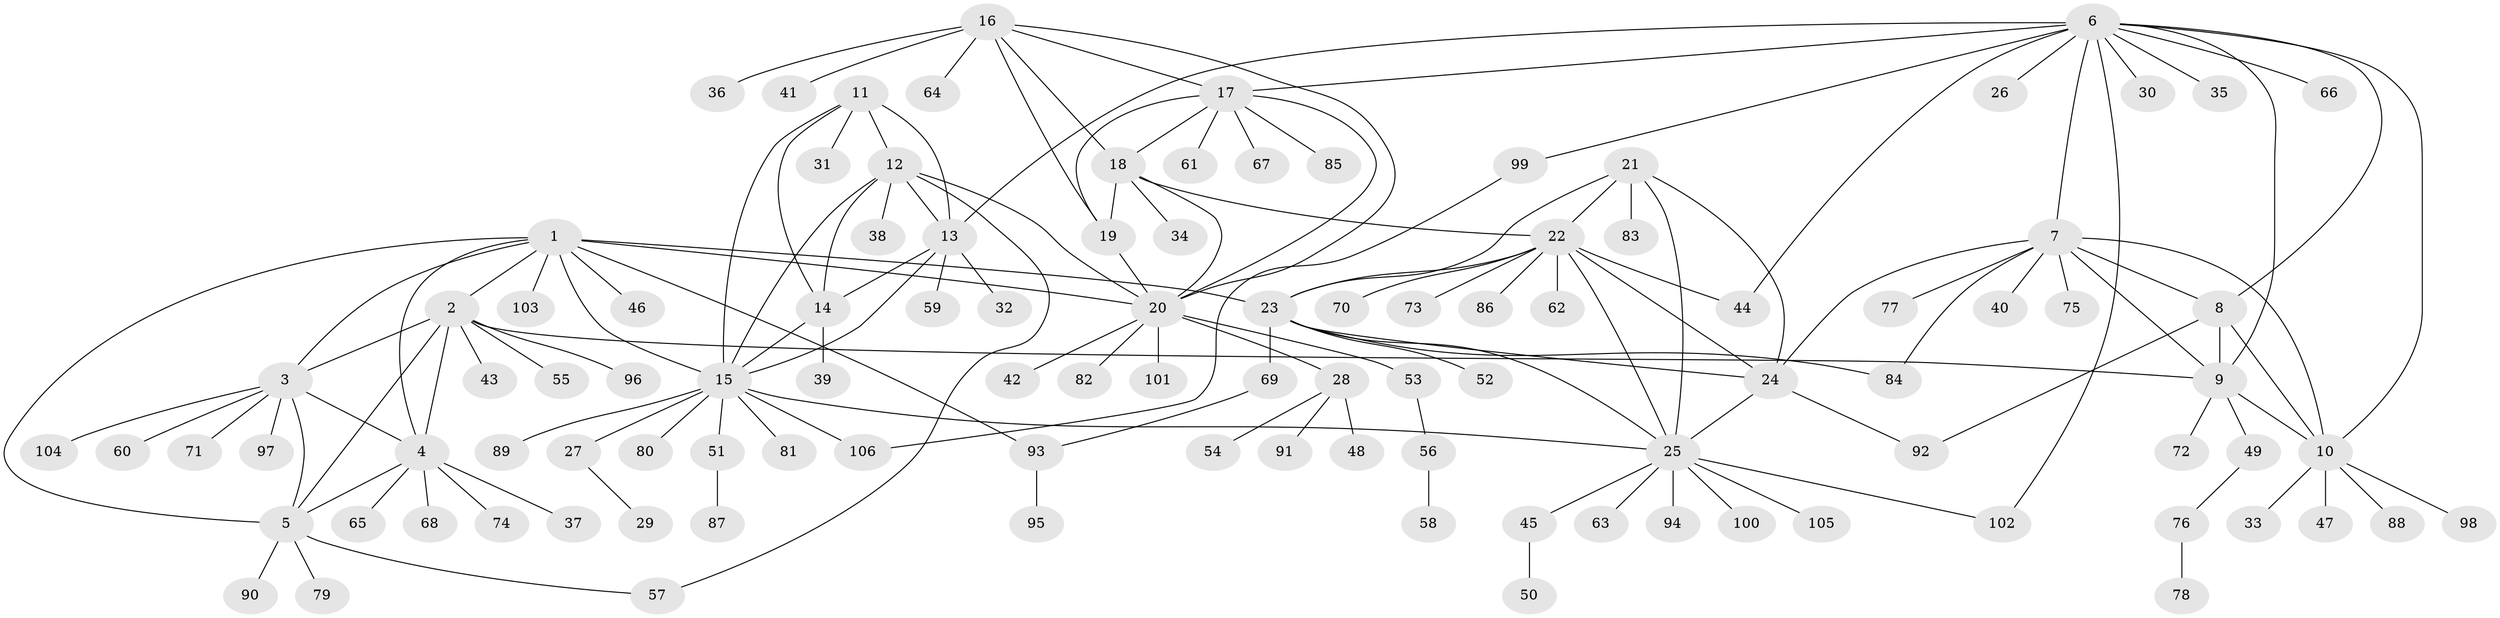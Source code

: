 // coarse degree distribution, {5: 0.023809523809523808, 3: 0.047619047619047616, 4: 0.023809523809523808, 1: 0.7380952380952381, 7: 0.047619047619047616, 11: 0.047619047619047616, 2: 0.023809523809523808, 8: 0.047619047619047616}
// Generated by graph-tools (version 1.1) at 2025/58/03/04/25 21:58:09]
// undirected, 106 vertices, 148 edges
graph export_dot {
graph [start="1"]
  node [color=gray90,style=filled];
  1;
  2;
  3;
  4;
  5;
  6;
  7;
  8;
  9;
  10;
  11;
  12;
  13;
  14;
  15;
  16;
  17;
  18;
  19;
  20;
  21;
  22;
  23;
  24;
  25;
  26;
  27;
  28;
  29;
  30;
  31;
  32;
  33;
  34;
  35;
  36;
  37;
  38;
  39;
  40;
  41;
  42;
  43;
  44;
  45;
  46;
  47;
  48;
  49;
  50;
  51;
  52;
  53;
  54;
  55;
  56;
  57;
  58;
  59;
  60;
  61;
  62;
  63;
  64;
  65;
  66;
  67;
  68;
  69;
  70;
  71;
  72;
  73;
  74;
  75;
  76;
  77;
  78;
  79;
  80;
  81;
  82;
  83;
  84;
  85;
  86;
  87;
  88;
  89;
  90;
  91;
  92;
  93;
  94;
  95;
  96;
  97;
  98;
  99;
  100;
  101;
  102;
  103;
  104;
  105;
  106;
  1 -- 2;
  1 -- 3;
  1 -- 4;
  1 -- 5;
  1 -- 15;
  1 -- 20;
  1 -- 23;
  1 -- 46;
  1 -- 93;
  1 -- 103;
  2 -- 3;
  2 -- 4;
  2 -- 5;
  2 -- 9;
  2 -- 43;
  2 -- 55;
  2 -- 96;
  3 -- 4;
  3 -- 5;
  3 -- 60;
  3 -- 71;
  3 -- 97;
  3 -- 104;
  4 -- 5;
  4 -- 37;
  4 -- 65;
  4 -- 68;
  4 -- 74;
  5 -- 57;
  5 -- 79;
  5 -- 90;
  6 -- 7;
  6 -- 8;
  6 -- 9;
  6 -- 10;
  6 -- 13;
  6 -- 17;
  6 -- 26;
  6 -- 30;
  6 -- 35;
  6 -- 44;
  6 -- 66;
  6 -- 99;
  6 -- 102;
  7 -- 8;
  7 -- 9;
  7 -- 10;
  7 -- 24;
  7 -- 40;
  7 -- 75;
  7 -- 77;
  7 -- 84;
  8 -- 9;
  8 -- 10;
  8 -- 92;
  9 -- 10;
  9 -- 49;
  9 -- 72;
  10 -- 33;
  10 -- 47;
  10 -- 88;
  10 -- 98;
  11 -- 12;
  11 -- 13;
  11 -- 14;
  11 -- 15;
  11 -- 31;
  12 -- 13;
  12 -- 14;
  12 -- 15;
  12 -- 20;
  12 -- 38;
  12 -- 57;
  13 -- 14;
  13 -- 15;
  13 -- 32;
  13 -- 59;
  14 -- 15;
  14 -- 39;
  15 -- 25;
  15 -- 27;
  15 -- 51;
  15 -- 80;
  15 -- 81;
  15 -- 89;
  15 -- 106;
  16 -- 17;
  16 -- 18;
  16 -- 19;
  16 -- 20;
  16 -- 36;
  16 -- 41;
  16 -- 64;
  17 -- 18;
  17 -- 19;
  17 -- 20;
  17 -- 61;
  17 -- 67;
  17 -- 85;
  18 -- 19;
  18 -- 20;
  18 -- 22;
  18 -- 34;
  19 -- 20;
  20 -- 28;
  20 -- 42;
  20 -- 53;
  20 -- 82;
  20 -- 101;
  21 -- 22;
  21 -- 23;
  21 -- 24;
  21 -- 25;
  21 -- 83;
  22 -- 23;
  22 -- 24;
  22 -- 25;
  22 -- 44;
  22 -- 62;
  22 -- 70;
  22 -- 73;
  22 -- 86;
  23 -- 24;
  23 -- 25;
  23 -- 52;
  23 -- 69;
  23 -- 84;
  24 -- 25;
  24 -- 92;
  25 -- 45;
  25 -- 63;
  25 -- 94;
  25 -- 100;
  25 -- 102;
  25 -- 105;
  27 -- 29;
  28 -- 48;
  28 -- 54;
  28 -- 91;
  45 -- 50;
  49 -- 76;
  51 -- 87;
  53 -- 56;
  56 -- 58;
  69 -- 93;
  76 -- 78;
  93 -- 95;
  99 -- 106;
}
